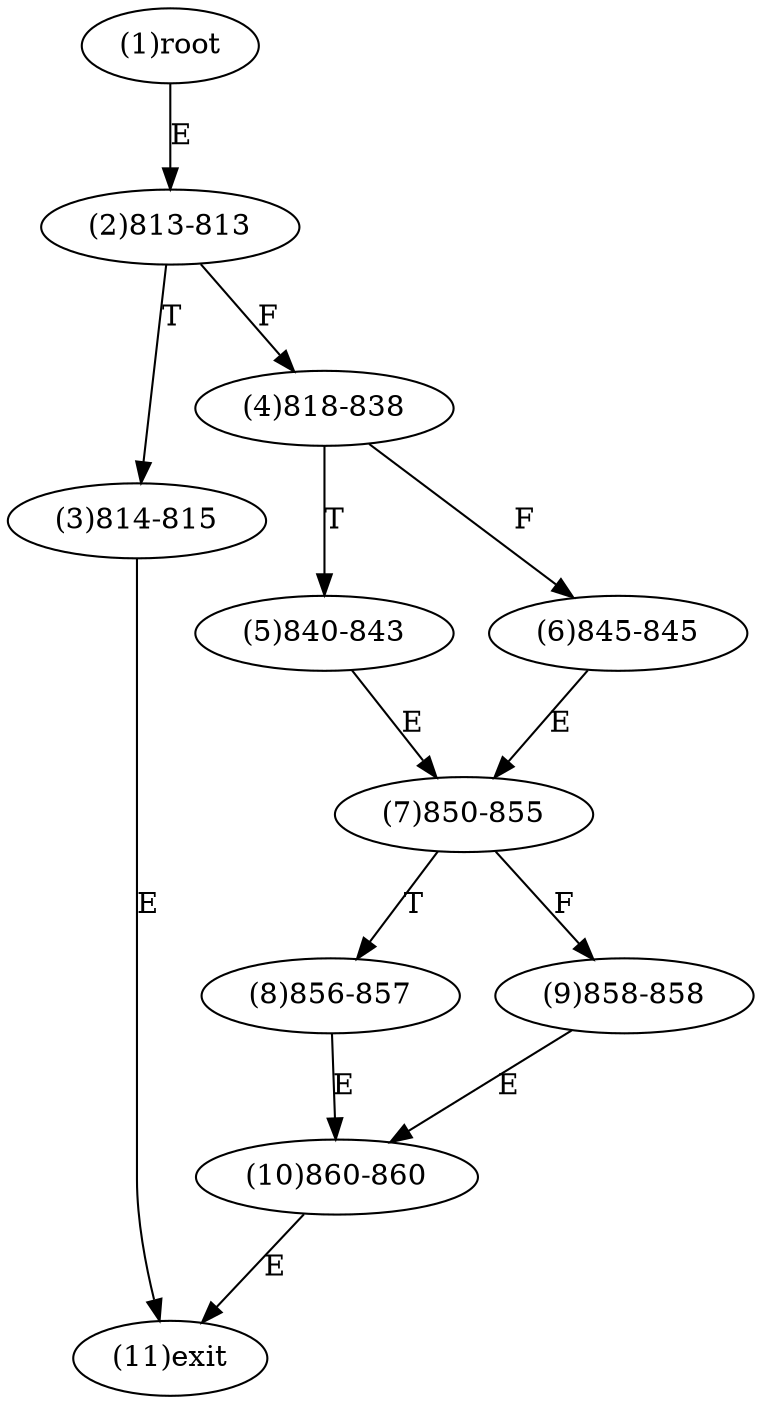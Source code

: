 digraph "" { 
1[ label="(1)root"];
2[ label="(2)813-813"];
3[ label="(3)814-815"];
4[ label="(4)818-838"];
5[ label="(5)840-843"];
6[ label="(6)845-845"];
7[ label="(7)850-855"];
8[ label="(8)856-857"];
9[ label="(9)858-858"];
10[ label="(10)860-860"];
11[ label="(11)exit"];
1->2[ label="E"];
2->4[ label="F"];
2->3[ label="T"];
3->11[ label="E"];
4->6[ label="F"];
4->5[ label="T"];
5->7[ label="E"];
6->7[ label="E"];
7->9[ label="F"];
7->8[ label="T"];
8->10[ label="E"];
9->10[ label="E"];
10->11[ label="E"];
}